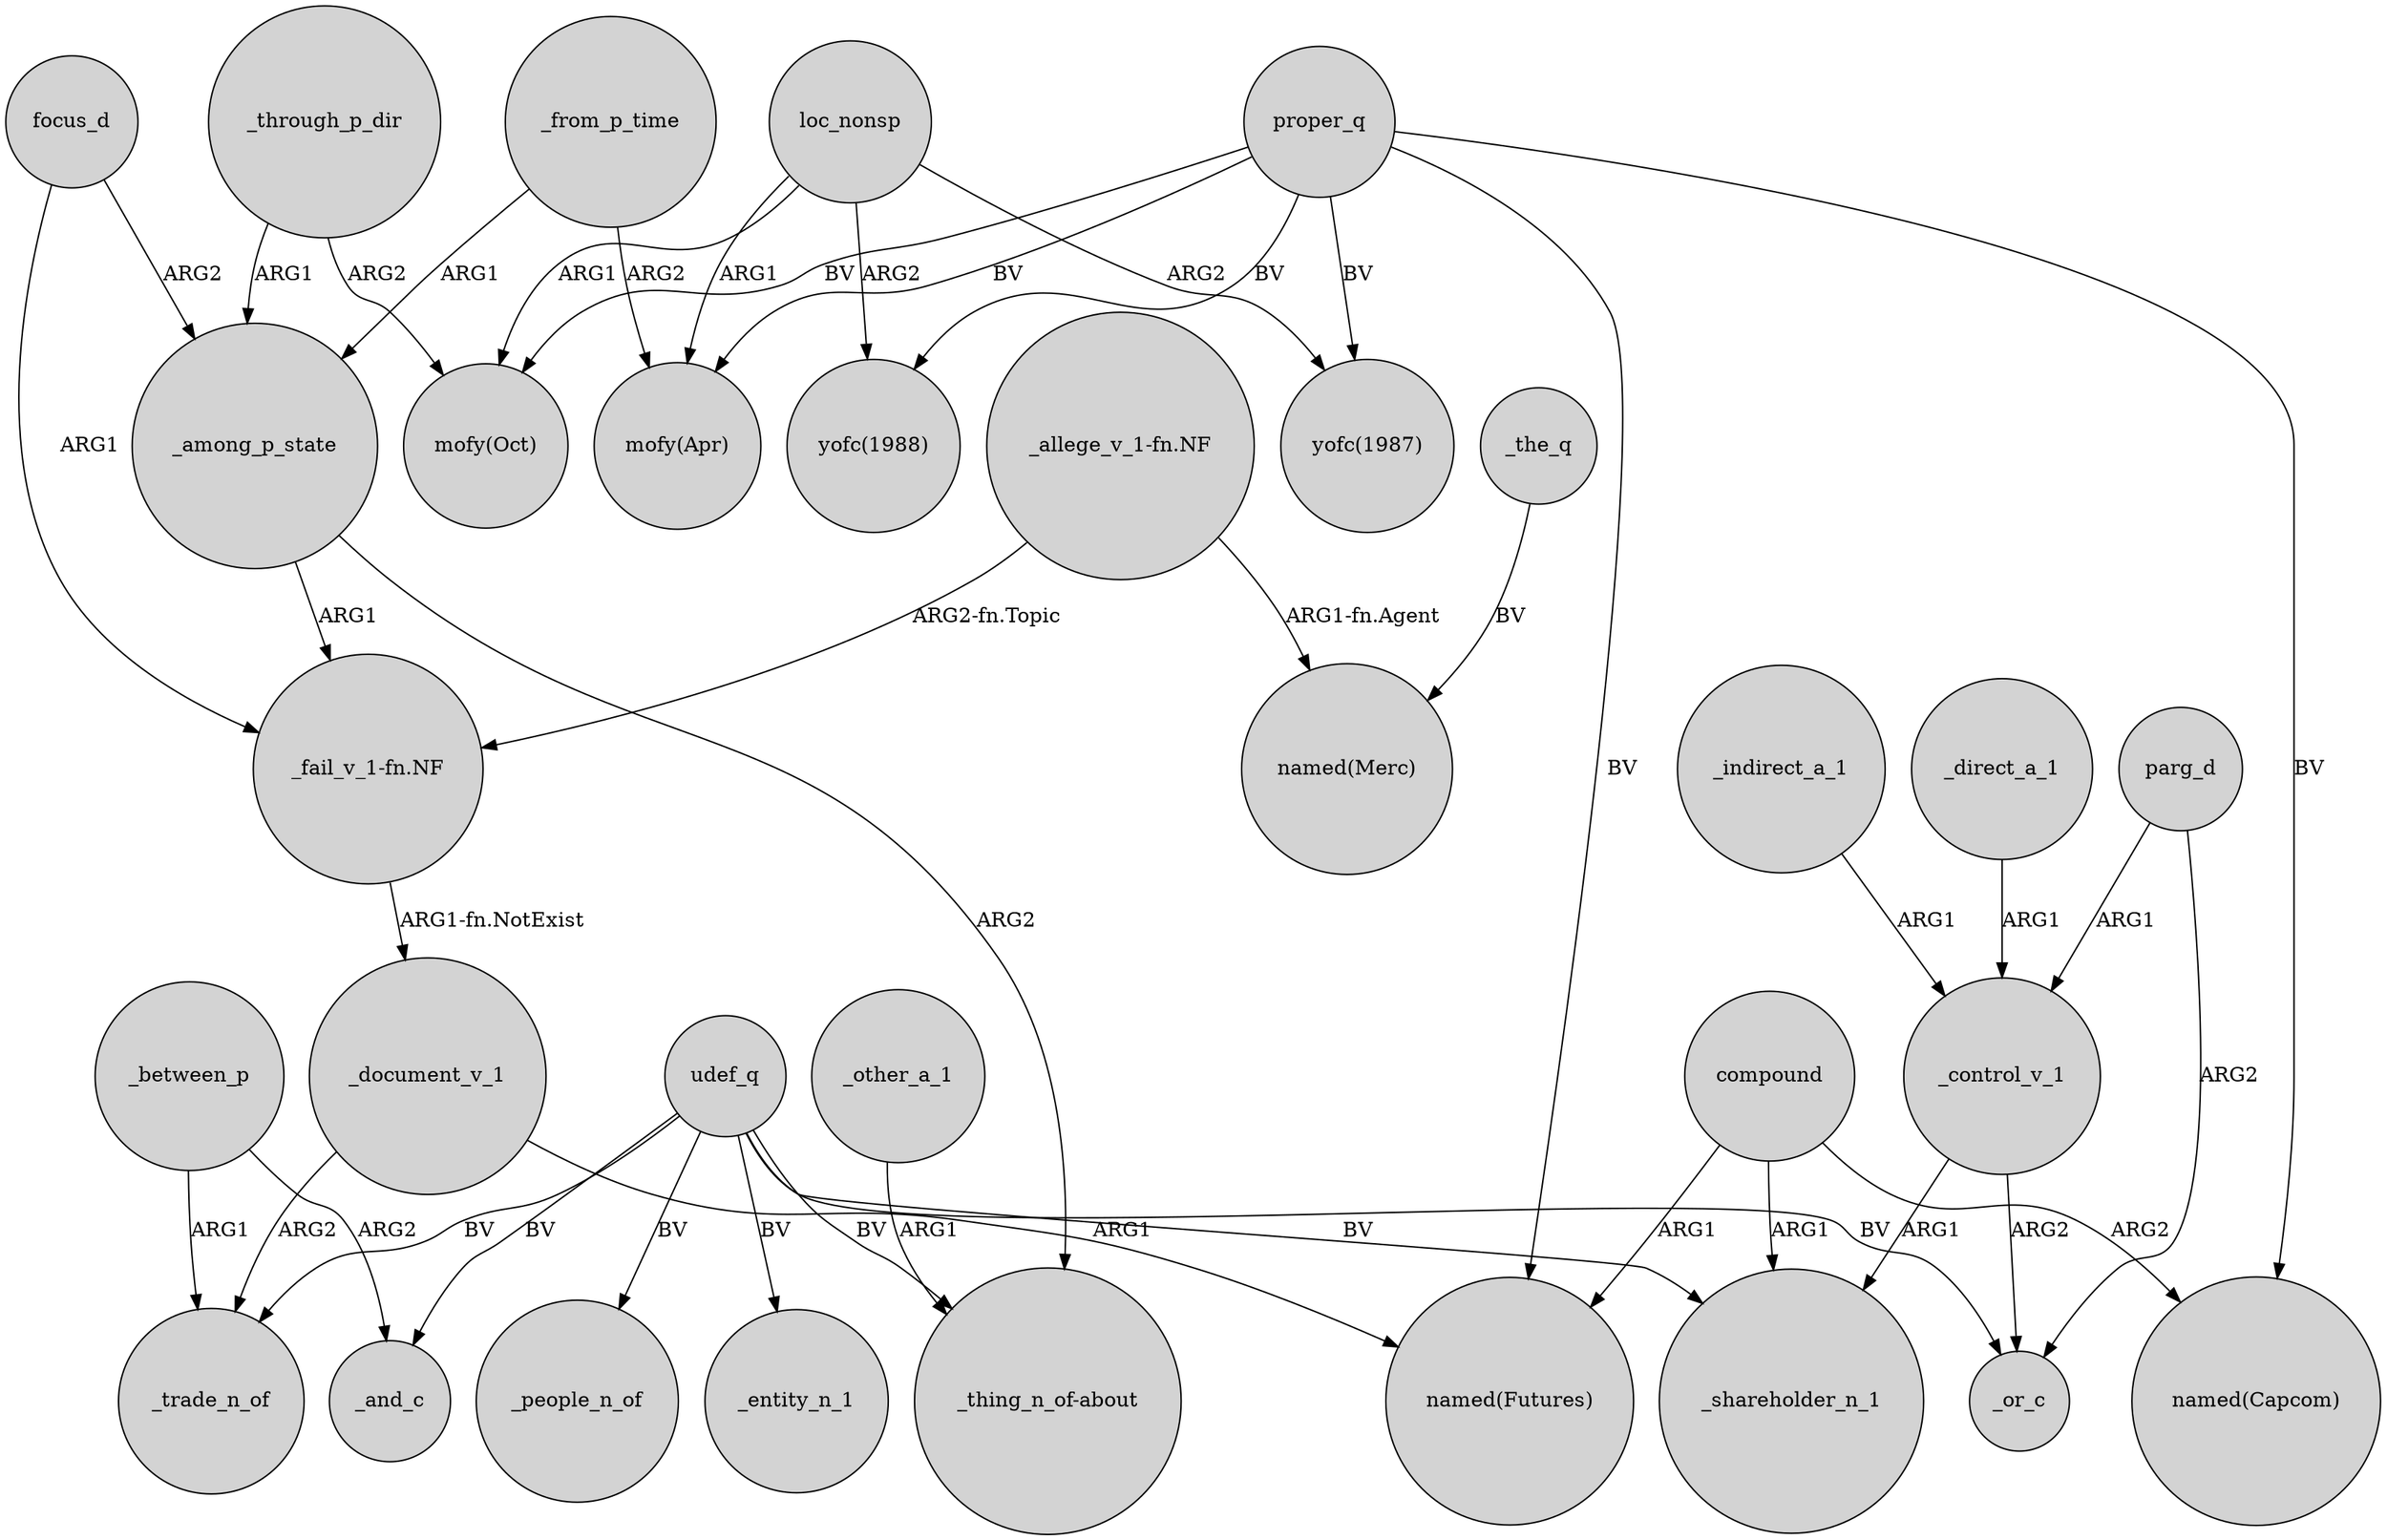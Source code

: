digraph {
	node [shape=circle style=filled]
	udef_q -> "_thing_n_of-about" [label=BV]
	udef_q -> _trade_n_of [label=BV]
	_among_p_state -> "_fail_v_1-fn.NF" [label=ARG1]
	loc_nonsp -> "mofy(Oct)" [label=ARG1]
	"_fail_v_1-fn.NF" -> _document_v_1 [label="ARG1-fn.NotExist"]
	proper_q -> "named(Futures)" [label=BV]
	proper_q -> "named(Capcom)" [label=BV]
	_between_p -> _trade_n_of [label=ARG1]
	_indirect_a_1 -> _control_v_1 [label=ARG1]
	_among_p_state -> "_thing_n_of-about" [label=ARG2]
	_the_q -> "named(Merc)" [label=BV]
	"_allege_v_1-fn.NF" -> "_fail_v_1-fn.NF" [label="ARG2-fn.Topic"]
	_from_p_time -> "mofy(Apr)" [label=ARG2]
	parg_d -> _control_v_1 [label=ARG1]
	proper_q -> "mofy(Oct)" [label=BV]
	proper_q -> "mofy(Apr)" [label=BV]
	_through_p_dir -> "mofy(Oct)" [label=ARG2]
	udef_q -> _or_c [label=BV]
	udef_q -> _entity_n_1 [label=BV]
	compound -> "named(Capcom)" [label=ARG2]
	udef_q -> _shareholder_n_1 [label=BV]
	parg_d -> _or_c [label=ARG2]
	_other_a_1 -> "_thing_n_of-about" [label=ARG1]
	udef_q -> _people_n_of [label=BV]
	_through_p_dir -> _among_p_state [label=ARG1]
	_direct_a_1 -> _control_v_1 [label=ARG1]
	proper_q -> "yofc(1988)" [label=BV]
	focus_d -> "_fail_v_1-fn.NF" [label=ARG1]
	_between_p -> _and_c [label=ARG2]
	_document_v_1 -> _trade_n_of [label=ARG2]
	loc_nonsp -> "mofy(Apr)" [label=ARG1]
	proper_q -> "yofc(1987)" [label=BV]
	compound -> "named(Futures)" [label=ARG1]
	_document_v_1 -> "named(Futures)" [label=ARG1]
	"_allege_v_1-fn.NF" -> "named(Merc)" [label="ARG1-fn.Agent"]
	_from_p_time -> _among_p_state [label=ARG1]
	compound -> _shareholder_n_1 [label=ARG1]
	_control_v_1 -> _or_c [label=ARG2]
	udef_q -> _and_c [label=BV]
	focus_d -> _among_p_state [label=ARG2]
	loc_nonsp -> "yofc(1987)" [label=ARG2]
	_control_v_1 -> _shareholder_n_1 [label=ARG1]
	loc_nonsp -> "yofc(1988)" [label=ARG2]
}
